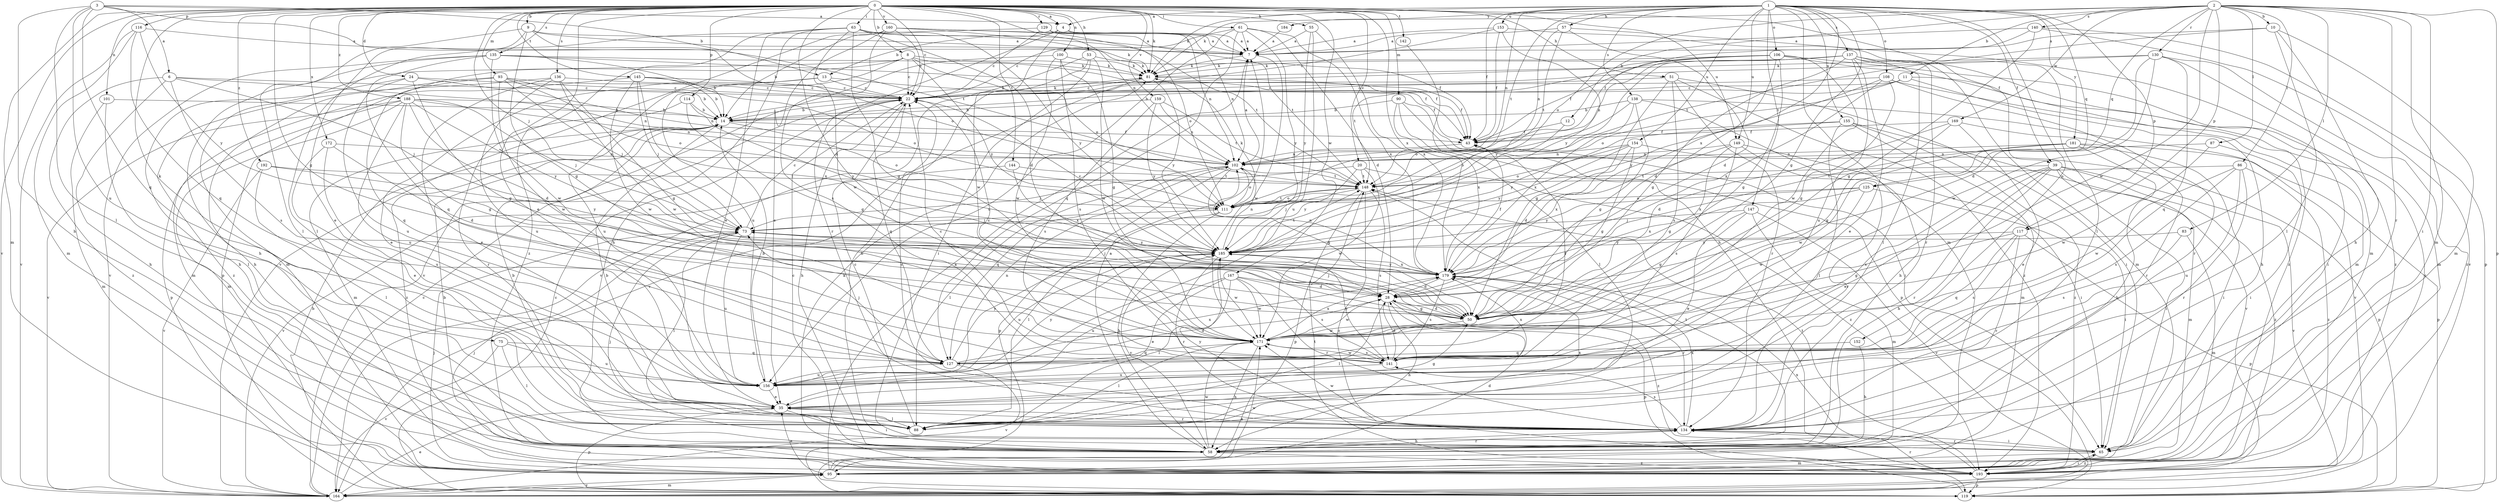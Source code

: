 strict digraph  {
0;
1;
2;
3;
4;
6;
7;
8;
9;
10;
11;
12;
13;
14;
20;
22;
24;
28;
35;
39;
43;
50;
51;
53;
55;
57;
58;
61;
63;
65;
73;
75;
81;
83;
86;
87;
88;
90;
93;
95;
100;
101;
102;
106;
108;
111;
114;
116;
117;
119;
125;
127;
129;
130;
134;
135;
136;
137;
138;
140;
141;
142;
144;
145;
147;
148;
149;
152;
153;
154;
155;
156;
159;
160;
164;
167;
169;
171;
172;
179;
181;
184;
185;
188;
192;
193;
0 -> 4  [label=a];
0 -> 8  [label=b];
0 -> 9  [label=b];
0 -> 20  [label=c];
0 -> 22  [label=c];
0 -> 24  [label=d];
0 -> 28  [label=d];
0 -> 35  [label=e];
0 -> 39  [label=f];
0 -> 50  [label=g];
0 -> 51  [label=h];
0 -> 53  [label=h];
0 -> 55  [label=h];
0 -> 61  [label=i];
0 -> 63  [label=i];
0 -> 73  [label=j];
0 -> 75  [label=k];
0 -> 81  [label=k];
0 -> 90  [label=m];
0 -> 93  [label=m];
0 -> 95  [label=m];
0 -> 100  [label=n];
0 -> 101  [label=n];
0 -> 102  [label=n];
0 -> 114  [label=p];
0 -> 116  [label=p];
0 -> 129  [label=r];
0 -> 135  [label=s];
0 -> 136  [label=s];
0 -> 142  [label=t];
0 -> 144  [label=t];
0 -> 145  [label=t];
0 -> 149  [label=u];
0 -> 159  [label=v];
0 -> 160  [label=v];
0 -> 164  [label=v];
0 -> 167  [label=w];
0 -> 172  [label=x];
0 -> 179  [label=x];
0 -> 188  [label=z];
0 -> 192  [label=z];
1 -> 4  [label=a];
1 -> 39  [label=f];
1 -> 43  [label=f];
1 -> 50  [label=g];
1 -> 57  [label=h];
1 -> 81  [label=k];
1 -> 95  [label=m];
1 -> 102  [label=n];
1 -> 106  [label=o];
1 -> 108  [label=o];
1 -> 117  [label=p];
1 -> 125  [label=q];
1 -> 137  [label=s];
1 -> 138  [label=s];
1 -> 147  [label=t];
1 -> 148  [label=t];
1 -> 149  [label=u];
1 -> 152  [label=u];
1 -> 153  [label=u];
1 -> 154  [label=u];
1 -> 155  [label=u];
1 -> 179  [label=x];
1 -> 181  [label=y];
1 -> 184  [label=y];
2 -> 10  [label=b];
2 -> 11  [label=b];
2 -> 12  [label=b];
2 -> 65  [label=i];
2 -> 81  [label=k];
2 -> 83  [label=l];
2 -> 86  [label=l];
2 -> 87  [label=l];
2 -> 95  [label=m];
2 -> 111  [label=o];
2 -> 117  [label=p];
2 -> 119  [label=p];
2 -> 125  [label=q];
2 -> 130  [label=r];
2 -> 134  [label=r];
2 -> 140  [label=s];
2 -> 169  [label=w];
2 -> 171  [label=w];
3 -> 4  [label=a];
3 -> 6  [label=a];
3 -> 13  [label=b];
3 -> 58  [label=h];
3 -> 88  [label=l];
3 -> 127  [label=q];
3 -> 148  [label=t];
3 -> 156  [label=u];
4 -> 7  [label=a];
4 -> 13  [label=b];
4 -> 102  [label=n];
4 -> 134  [label=r];
4 -> 171  [label=w];
6 -> 22  [label=c];
6 -> 58  [label=h];
6 -> 73  [label=j];
6 -> 102  [label=n];
6 -> 141  [label=s];
6 -> 193  [label=z];
7 -> 81  [label=k];
7 -> 171  [label=w];
8 -> 22  [label=c];
8 -> 43  [label=f];
8 -> 81  [label=k];
8 -> 95  [label=m];
8 -> 111  [label=o];
8 -> 119  [label=p];
8 -> 156  [label=u];
8 -> 185  [label=y];
9 -> 7  [label=a];
9 -> 35  [label=e];
9 -> 43  [label=f];
9 -> 50  [label=g];
9 -> 88  [label=l];
9 -> 111  [label=o];
10 -> 7  [label=a];
10 -> 58  [label=h];
10 -> 88  [label=l];
10 -> 95  [label=m];
10 -> 148  [label=t];
11 -> 14  [label=b];
11 -> 22  [label=c];
11 -> 58  [label=h];
11 -> 65  [label=i];
11 -> 111  [label=o];
12 -> 43  [label=f];
12 -> 111  [label=o];
13 -> 22  [label=c];
13 -> 35  [label=e];
13 -> 43  [label=f];
13 -> 156  [label=u];
14 -> 43  [label=f];
14 -> 95  [label=m];
14 -> 111  [label=o];
14 -> 193  [label=z];
20 -> 73  [label=j];
20 -> 148  [label=t];
20 -> 171  [label=w];
20 -> 185  [label=y];
20 -> 193  [label=z];
22 -> 14  [label=b];
22 -> 58  [label=h];
22 -> 81  [label=k];
22 -> 127  [label=q];
24 -> 22  [label=c];
24 -> 50  [label=g];
24 -> 58  [label=h];
24 -> 102  [label=n];
24 -> 156  [label=u];
28 -> 50  [label=g];
28 -> 58  [label=h];
28 -> 88  [label=l];
28 -> 119  [label=p];
28 -> 171  [label=w];
28 -> 193  [label=z];
35 -> 50  [label=g];
35 -> 65  [label=i];
35 -> 88  [label=l];
35 -> 119  [label=p];
35 -> 134  [label=r];
39 -> 35  [label=e];
39 -> 58  [label=h];
39 -> 65  [label=i];
39 -> 95  [label=m];
39 -> 134  [label=r];
39 -> 141  [label=s];
39 -> 148  [label=t];
39 -> 164  [label=v];
39 -> 193  [label=z];
43 -> 102  [label=n];
50 -> 28  [label=d];
50 -> 73  [label=j];
50 -> 171  [label=w];
51 -> 22  [label=c];
51 -> 50  [label=g];
51 -> 65  [label=i];
51 -> 134  [label=r];
51 -> 141  [label=s];
51 -> 193  [label=z];
53 -> 58  [label=h];
53 -> 65  [label=i];
53 -> 81  [label=k];
53 -> 164  [label=v];
53 -> 171  [label=w];
55 -> 7  [label=a];
55 -> 156  [label=u];
55 -> 179  [label=x];
55 -> 185  [label=y];
57 -> 7  [label=a];
57 -> 28  [label=d];
57 -> 95  [label=m];
57 -> 102  [label=n];
57 -> 148  [label=t];
58 -> 7  [label=a];
58 -> 22  [label=c];
58 -> 134  [label=r];
58 -> 148  [label=t];
58 -> 171  [label=w];
58 -> 185  [label=y];
58 -> 193  [label=z];
61 -> 7  [label=a];
61 -> 22  [label=c];
61 -> 28  [label=d];
61 -> 127  [label=q];
61 -> 156  [label=u];
61 -> 179  [label=x];
61 -> 185  [label=y];
63 -> 7  [label=a];
63 -> 28  [label=d];
63 -> 35  [label=e];
63 -> 50  [label=g];
63 -> 58  [label=h];
63 -> 148  [label=t];
63 -> 171  [label=w];
63 -> 185  [label=y];
63 -> 193  [label=z];
65 -> 73  [label=j];
65 -> 95  [label=m];
65 -> 134  [label=r];
65 -> 193  [label=z];
73 -> 22  [label=c];
73 -> 88  [label=l];
73 -> 156  [label=u];
73 -> 185  [label=y];
75 -> 88  [label=l];
75 -> 127  [label=q];
75 -> 156  [label=u];
75 -> 164  [label=v];
81 -> 22  [label=c];
81 -> 43  [label=f];
81 -> 164  [label=v];
81 -> 185  [label=y];
83 -> 95  [label=m];
83 -> 141  [label=s];
83 -> 185  [label=y];
86 -> 134  [label=r];
86 -> 141  [label=s];
86 -> 148  [label=t];
86 -> 156  [label=u];
86 -> 171  [label=w];
86 -> 193  [label=z];
87 -> 65  [label=i];
87 -> 102  [label=n];
87 -> 171  [label=w];
88 -> 14  [label=b];
88 -> 22  [label=c];
88 -> 179  [label=x];
90 -> 14  [label=b];
90 -> 65  [label=i];
90 -> 88  [label=l];
90 -> 119  [label=p];
90 -> 179  [label=x];
93 -> 14  [label=b];
93 -> 22  [label=c];
93 -> 58  [label=h];
93 -> 73  [label=j];
93 -> 111  [label=o];
93 -> 127  [label=q];
93 -> 171  [label=w];
95 -> 7  [label=a];
95 -> 28  [label=d];
95 -> 35  [label=e];
95 -> 73  [label=j];
95 -> 164  [label=v];
95 -> 171  [label=w];
100 -> 50  [label=g];
100 -> 81  [label=k];
100 -> 141  [label=s];
100 -> 164  [label=v];
100 -> 171  [label=w];
101 -> 14  [label=b];
101 -> 88  [label=l];
101 -> 95  [label=m];
102 -> 7  [label=a];
102 -> 50  [label=g];
102 -> 88  [label=l];
102 -> 111  [label=o];
102 -> 119  [label=p];
102 -> 127  [label=q];
102 -> 148  [label=t];
106 -> 14  [label=b];
106 -> 28  [label=d];
106 -> 43  [label=f];
106 -> 50  [label=g];
106 -> 81  [label=k];
106 -> 95  [label=m];
106 -> 102  [label=n];
106 -> 171  [label=w];
106 -> 193  [label=z];
108 -> 22  [label=c];
108 -> 50  [label=g];
108 -> 134  [label=r];
108 -> 179  [label=x];
108 -> 185  [label=y];
108 -> 193  [label=z];
111 -> 58  [label=h];
111 -> 73  [label=j];
111 -> 81  [label=k];
111 -> 88  [label=l];
111 -> 148  [label=t];
114 -> 14  [label=b];
114 -> 50  [label=g];
114 -> 134  [label=r];
114 -> 185  [label=y];
116 -> 7  [label=a];
116 -> 95  [label=m];
116 -> 127  [label=q];
116 -> 164  [label=v];
116 -> 185  [label=y];
117 -> 50  [label=g];
117 -> 119  [label=p];
117 -> 127  [label=q];
117 -> 134  [label=r];
117 -> 141  [label=s];
117 -> 185  [label=y];
119 -> 14  [label=b];
119 -> 22  [label=c];
119 -> 148  [label=t];
125 -> 65  [label=i];
125 -> 111  [label=o];
125 -> 171  [label=w];
125 -> 179  [label=x];
125 -> 185  [label=y];
127 -> 28  [label=d];
127 -> 43  [label=f];
127 -> 73  [label=j];
127 -> 156  [label=u];
127 -> 164  [label=v];
127 -> 179  [label=x];
127 -> 185  [label=y];
129 -> 7  [label=a];
129 -> 22  [label=c];
129 -> 88  [label=l];
129 -> 102  [label=n];
129 -> 111  [label=o];
130 -> 22  [label=c];
130 -> 28  [label=d];
130 -> 81  [label=k];
130 -> 95  [label=m];
130 -> 127  [label=q];
130 -> 171  [label=w];
130 -> 193  [label=z];
134 -> 14  [label=b];
134 -> 22  [label=c];
134 -> 35  [label=e];
134 -> 58  [label=h];
134 -> 65  [label=i];
134 -> 141  [label=s];
134 -> 171  [label=w];
134 -> 179  [label=x];
134 -> 185  [label=y];
135 -> 14  [label=b];
135 -> 43  [label=f];
135 -> 58  [label=h];
135 -> 81  [label=k];
135 -> 127  [label=q];
135 -> 164  [label=v];
135 -> 171  [label=w];
136 -> 22  [label=c];
136 -> 35  [label=e];
136 -> 50  [label=g];
136 -> 156  [label=u];
136 -> 171  [label=w];
136 -> 193  [label=z];
137 -> 35  [label=e];
137 -> 50  [label=g];
137 -> 81  [label=k];
137 -> 88  [label=l];
137 -> 95  [label=m];
137 -> 134  [label=r];
137 -> 148  [label=t];
137 -> 156  [label=u];
137 -> 185  [label=y];
137 -> 193  [label=z];
138 -> 14  [label=b];
138 -> 50  [label=g];
138 -> 58  [label=h];
138 -> 111  [label=o];
138 -> 164  [label=v];
138 -> 179  [label=x];
140 -> 7  [label=a];
140 -> 43  [label=f];
140 -> 50  [label=g];
140 -> 119  [label=p];
140 -> 164  [label=v];
141 -> 22  [label=c];
141 -> 28  [label=d];
141 -> 156  [label=u];
141 -> 171  [label=w];
141 -> 179  [label=x];
141 -> 185  [label=y];
142 -> 58  [label=h];
144 -> 148  [label=t];
144 -> 164  [label=v];
144 -> 179  [label=x];
145 -> 14  [label=b];
145 -> 22  [label=c];
145 -> 73  [label=j];
145 -> 95  [label=m];
145 -> 111  [label=o];
145 -> 171  [label=w];
145 -> 179  [label=x];
147 -> 35  [label=e];
147 -> 50  [label=g];
147 -> 73  [label=j];
147 -> 95  [label=m];
147 -> 164  [label=v];
148 -> 73  [label=j];
148 -> 111  [label=o];
148 -> 119  [label=p];
148 -> 141  [label=s];
148 -> 193  [label=z];
149 -> 50  [label=g];
149 -> 65  [label=i];
149 -> 102  [label=n];
149 -> 134  [label=r];
149 -> 141  [label=s];
149 -> 179  [label=x];
152 -> 58  [label=h];
152 -> 127  [label=q];
153 -> 7  [label=a];
153 -> 22  [label=c];
153 -> 43  [label=f];
153 -> 88  [label=l];
153 -> 185  [label=y];
154 -> 28  [label=d];
154 -> 50  [label=g];
154 -> 102  [label=n];
154 -> 111  [label=o];
154 -> 119  [label=p];
154 -> 185  [label=y];
155 -> 43  [label=f];
155 -> 88  [label=l];
155 -> 95  [label=m];
155 -> 164  [label=v];
155 -> 185  [label=y];
155 -> 193  [label=z];
156 -> 14  [label=b];
156 -> 35  [label=e];
156 -> 102  [label=n];
156 -> 185  [label=y];
159 -> 14  [label=b];
159 -> 102  [label=n];
159 -> 141  [label=s];
159 -> 148  [label=t];
159 -> 185  [label=y];
160 -> 7  [label=a];
160 -> 14  [label=b];
160 -> 22  [label=c];
160 -> 35  [label=e];
160 -> 81  [label=k];
160 -> 141  [label=s];
160 -> 148  [label=t];
160 -> 164  [label=v];
164 -> 22  [label=c];
164 -> 35  [label=e];
164 -> 95  [label=m];
167 -> 28  [label=d];
167 -> 35  [label=e];
167 -> 88  [label=l];
167 -> 134  [label=r];
167 -> 141  [label=s];
167 -> 156  [label=u];
167 -> 171  [label=w];
169 -> 28  [label=d];
169 -> 35  [label=e];
169 -> 43  [label=f];
169 -> 50  [label=g];
169 -> 134  [label=r];
171 -> 22  [label=c];
171 -> 58  [label=h];
171 -> 88  [label=l];
171 -> 127  [label=q];
171 -> 141  [label=s];
171 -> 179  [label=x];
172 -> 28  [label=d];
172 -> 35  [label=e];
172 -> 102  [label=n];
172 -> 156  [label=u];
179 -> 28  [label=d];
179 -> 43  [label=f];
179 -> 73  [label=j];
179 -> 102  [label=n];
179 -> 134  [label=r];
179 -> 141  [label=s];
179 -> 185  [label=y];
181 -> 58  [label=h];
181 -> 65  [label=i];
181 -> 102  [label=n];
181 -> 119  [label=p];
181 -> 171  [label=w];
181 -> 179  [label=x];
184 -> 7  [label=a];
185 -> 22  [label=c];
185 -> 102  [label=n];
185 -> 134  [label=r];
185 -> 148  [label=t];
185 -> 156  [label=u];
185 -> 171  [label=w];
185 -> 179  [label=x];
188 -> 14  [label=b];
188 -> 28  [label=d];
188 -> 50  [label=g];
188 -> 73  [label=j];
188 -> 95  [label=m];
188 -> 102  [label=n];
188 -> 119  [label=p];
188 -> 156  [label=u];
188 -> 164  [label=v];
188 -> 185  [label=y];
192 -> 88  [label=l];
192 -> 148  [label=t];
192 -> 164  [label=v];
192 -> 185  [label=y];
193 -> 14  [label=b];
193 -> 65  [label=i];
193 -> 73  [label=j];
193 -> 81  [label=k];
193 -> 119  [label=p];
193 -> 134  [label=r];
193 -> 148  [label=t];
193 -> 179  [label=x];
}
